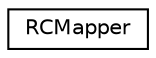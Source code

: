 digraph "Graphical Class Hierarchy"
{
 // INTERACTIVE_SVG=YES
  edge [fontname="Helvetica",fontsize="10",labelfontname="Helvetica",labelfontsize="10"];
  node [fontname="Helvetica",fontsize="10",shape=record];
  rankdir="LR";
  Node1 [label="RCMapper",height=0.2,width=0.4,color="black", fillcolor="white", style="filled",URL="$classRCMapper.html"];
}
